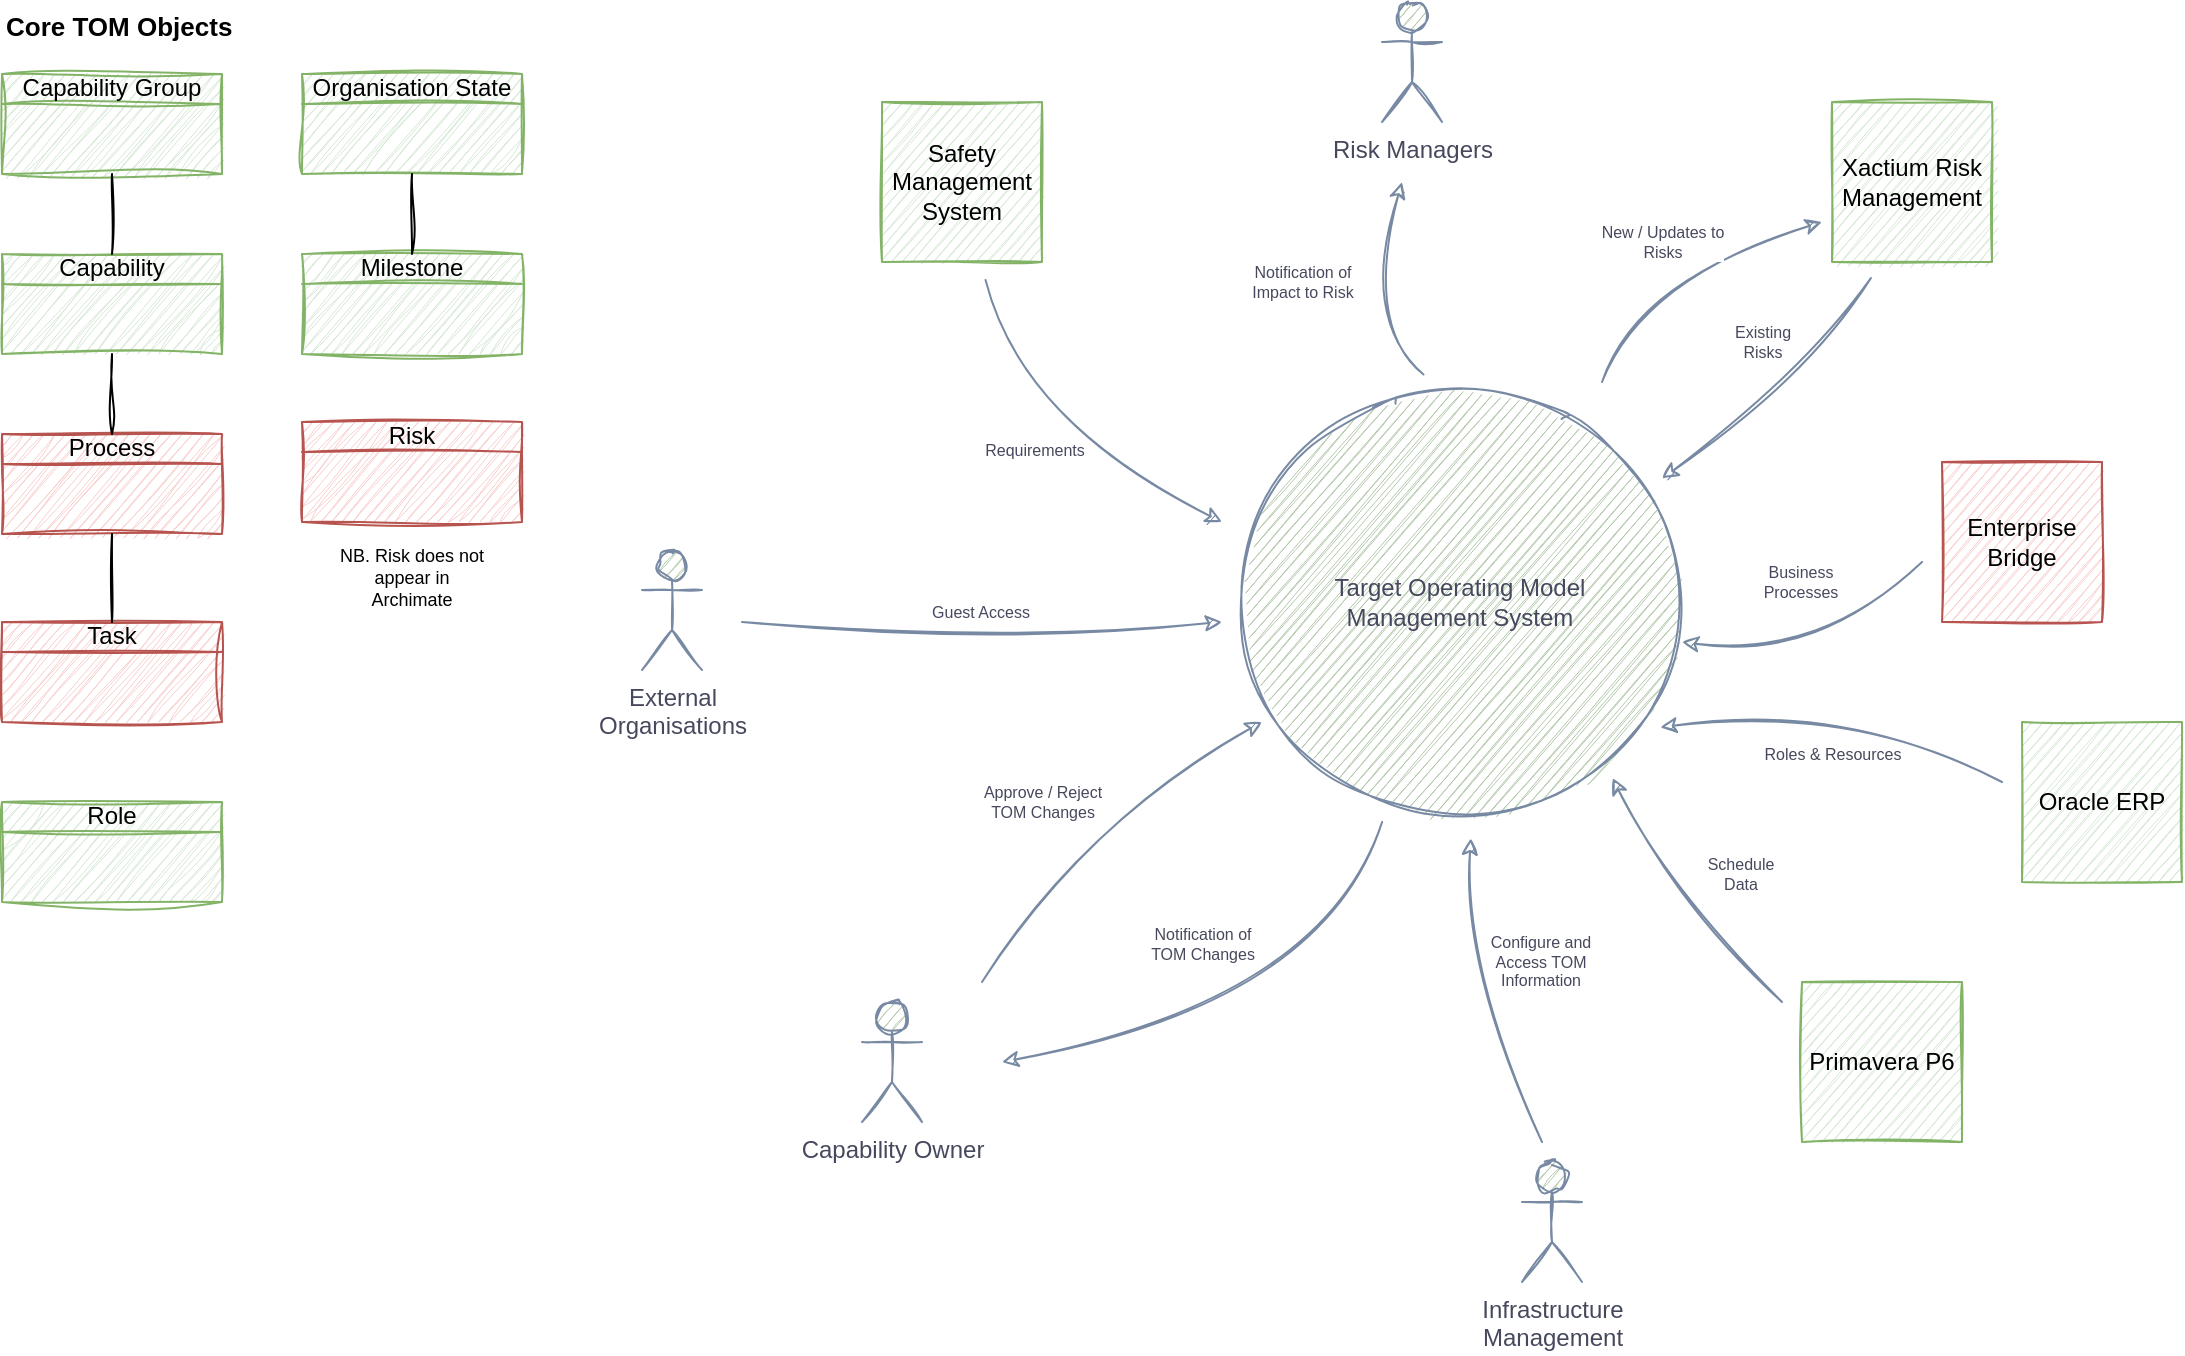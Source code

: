 <mxfile version="20.7.4" type="github">
  <diagram id="i1r-ZCTMSqfyBvfkEAix" name="IM TOM Context Diagram">
    <mxGraphModel dx="1259" dy="708" grid="1" gridSize="10" guides="1" tooltips="1" connect="1" arrows="1" fold="1" page="1" pageScale="1" pageWidth="1169" pageHeight="827" math="0" shadow="0">
      <root>
        <mxCell id="0" />
        <mxCell id="1" parent="0" />
        <mxCell id="qk3rGnHoOybyoq6jBVtu-4" value="Capability" style="html=1;outlineConnect=0;whiteSpace=wrap;fillColor=#d5e8d4;shape=mxgraph.archimate3.businessObject;overflow=fill;sketch=1;curveFitting=1;jiggle=2;strokeColor=#82b366;" parent="1" vertex="1">
          <mxGeometry x="30" y="166" width="110" height="50" as="geometry" />
        </mxCell>
        <mxCell id="5AEGeh9E4lXkHmSnKk7K-1" value="Target Operating Model &lt;br&gt;Management System" style="ellipse;whiteSpace=wrap;html=1;aspect=fixed;sketch=1;fillColor=#B2C9AB;strokeColor=#788AA3;fontColor=#46495D;" parent="1" vertex="1">
          <mxGeometry x="649" y="230" width="220" height="220" as="geometry" />
        </mxCell>
        <mxCell id="5AEGeh9E4lXkHmSnKk7K-2" value="Enterprise Bridge" style="whiteSpace=wrap;html=1;aspect=fixed;sketch=1;fillColor=#f8cecc;strokeColor=#b85450;" parent="1" vertex="1">
          <mxGeometry x="1000" y="270" width="80" height="80" as="geometry" />
        </mxCell>
        <mxCell id="5AEGeh9E4lXkHmSnKk7K-3" value="Primavera P6" style="whiteSpace=wrap;html=1;aspect=fixed;sketch=1;fillColor=#d5e8d4;strokeColor=#82b366;" parent="1" vertex="1">
          <mxGeometry x="930" y="530" width="80" height="80" as="geometry" />
        </mxCell>
        <mxCell id="5AEGeh9E4lXkHmSnKk7K-4" value="Xactium Risk Management" style="whiteSpace=wrap;html=1;aspect=fixed;sketch=1;fillColor=#d5e8d4;strokeColor=#82b366;" parent="1" vertex="1">
          <mxGeometry x="945" y="90" width="80" height="80" as="geometry" />
        </mxCell>
        <mxCell id="5AEGeh9E4lXkHmSnKk7K-5" value="Schedule&lt;br&gt;Data" style="curved=1;endArrow=classic;html=1;rounded=0;entryX=0.847;entryY=0.9;entryDx=0;entryDy=0;startArrow=none;startFill=0;endFill=1;entryPerimeter=0;sketch=1;strokeColor=#788AA3;fontColor=#46495D;fontSize=8;" parent="1" target="5AEGeh9E4lXkHmSnKk7K-1" edge="1">
          <mxGeometry x="-0.155" y="-30" width="50" height="50" relative="1" as="geometry">
            <mxPoint x="920" y="540" as="sourcePoint" />
            <mxPoint x="874.94" y="360.02" as="targetPoint" />
            <Array as="points">
              <mxPoint x="860" y="480" />
            </Array>
            <mxPoint as="offset" />
          </mxGeometry>
        </mxCell>
        <mxCell id="5AEGeh9E4lXkHmSnKk7K-6" value="Safety Management System" style="whiteSpace=wrap;html=1;aspect=fixed;sketch=1;fillColor=#d5e8d4;strokeColor=#82b366;" parent="1" vertex="1">
          <mxGeometry x="470" y="90" width="80" height="80" as="geometry" />
        </mxCell>
        <mxCell id="5AEGeh9E4lXkHmSnKk7K-7" value="Requirements" style="curved=1;endArrow=classic;html=1;rounded=0;startArrow=none;startFill=0;endFill=1;sketch=1;strokeColor=#788AA3;fontColor=#46495D;fontSize=8;exitX=0.647;exitY=1.113;exitDx=0;exitDy=0;exitPerimeter=0;" parent="1" source="5AEGeh9E4lXkHmSnKk7K-6" edge="1">
          <mxGeometry x="-0.081" y="-10" width="50" height="50" relative="1" as="geometry">
            <mxPoint x="720" y="150" as="sourcePoint" />
            <mxPoint x="640" y="300" as="targetPoint" />
            <Array as="points">
              <mxPoint x="540" y="250" />
            </Array>
            <mxPoint as="offset" />
          </mxGeometry>
        </mxCell>
        <mxCell id="5AEGeh9E4lXkHmSnKk7K-8" value="New / Updates to&lt;br&gt;Risks" style="curved=1;endArrow=classic;html=1;rounded=0;startArrow=none;startFill=0;endFill=1;sketch=1;strokeColor=#788AA3;fontColor=#46495D;fontSize=8;" parent="1" edge="1">
          <mxGeometry x="-0.058" y="14" width="50" height="50" relative="1" as="geometry">
            <mxPoint x="830" y="230" as="sourcePoint" />
            <mxPoint x="940" y="150" as="targetPoint" />
            <Array as="points">
              <mxPoint x="850" y="178" />
            </Array>
            <mxPoint as="offset" />
          </mxGeometry>
        </mxCell>
        <mxCell id="5AEGeh9E4lXkHmSnKk7K-9" value="Existing&lt;br&gt;Risks" style="curved=1;endArrow=classic;html=1;rounded=0;startArrow=none;startFill=0;endFill=1;sketch=1;strokeColor=#788AA3;fontColor=#46495D;fontSize=8;entryX=0.959;entryY=0.219;entryDx=0;entryDy=0;entryPerimeter=0;exitX=0.243;exitY=1.101;exitDx=0;exitDy=0;exitPerimeter=0;" parent="1" source="5AEGeh9E4lXkHmSnKk7K-4" target="5AEGeh9E4lXkHmSnKk7K-1" edge="1">
          <mxGeometry x="-0.23" y="-28" width="50" height="50" relative="1" as="geometry">
            <mxPoint x="980" y="190" as="sourcePoint" />
            <mxPoint x="950" y="160" as="targetPoint" />
            <Array as="points">
              <mxPoint x="930" y="230" />
            </Array>
            <mxPoint as="offset" />
          </mxGeometry>
        </mxCell>
        <mxCell id="5AEGeh9E4lXkHmSnKk7K-11" value="Risk Managers&lt;br&gt;" style="shape=umlActor;verticalLabelPosition=bottom;verticalAlign=top;html=1;outlineConnect=0;rounded=0;sketch=1;fillColor=#B2C9AB;strokeColor=#788AA3;fontColor=#46495D;" parent="1" vertex="1">
          <mxGeometry x="720" y="40" width="30" height="60" as="geometry" />
        </mxCell>
        <mxCell id="5AEGeh9E4lXkHmSnKk7K-12" value="Business&lt;br&gt;Processes" style="curved=1;endArrow=classic;html=1;rounded=0;startArrow=none;startFill=0;endFill=1;sketch=1;strokeColor=#788AA3;fontColor=#46495D;fontSize=8;" parent="1" edge="1">
          <mxGeometry x="-0.3" y="-35" width="50" height="50" relative="1" as="geometry">
            <mxPoint x="990" y="320" as="sourcePoint" />
            <mxPoint x="870" y="360" as="targetPoint" />
            <Array as="points">
              <mxPoint x="940" y="370" />
            </Array>
            <mxPoint x="-1" as="offset" />
          </mxGeometry>
        </mxCell>
        <mxCell id="5AEGeh9E4lXkHmSnKk7K-13" value="Guest Access" style="curved=1;endArrow=classic;html=1;rounded=0;startArrow=none;startFill=0;endFill=1;sketch=1;strokeColor=#788AA3;fontColor=#46495D;fontSize=8;" parent="1" edge="1">
          <mxGeometry x="-0.015" y="15" width="50" height="50" relative="1" as="geometry">
            <mxPoint x="400" y="350" as="sourcePoint" />
            <mxPoint x="640" y="350" as="targetPoint" />
            <Array as="points">
              <mxPoint x="520" y="360" />
            </Array>
            <mxPoint as="offset" />
          </mxGeometry>
        </mxCell>
        <mxCell id="5AEGeh9E4lXkHmSnKk7K-16" value="Infrastructure&lt;br&gt;Management" style="shape=umlActor;verticalLabelPosition=bottom;verticalAlign=top;html=1;outlineConnect=0;rounded=0;sketch=1;fillColor=#B2C9AB;strokeColor=#788AA3;fontColor=#46495D;" parent="1" vertex="1">
          <mxGeometry x="790" y="620" width="30" height="60" as="geometry" />
        </mxCell>
        <mxCell id="5AEGeh9E4lXkHmSnKk7K-17" value="Approve / Reject&lt;br&gt;TOM Changes" style="curved=1;endArrow=classic;html=1;rounded=0;startArrow=none;startFill=0;endFill=1;sketch=1;strokeColor=#788AA3;fontColor=#46495D;fontSize=8;" parent="1" edge="1">
          <mxGeometry x="-0.065" y="22" width="50" height="50" relative="1" as="geometry">
            <mxPoint x="520" y="530" as="sourcePoint" />
            <mxPoint x="660" y="400" as="targetPoint" />
            <Array as="points">
              <mxPoint x="570" y="450" />
            </Array>
            <mxPoint as="offset" />
          </mxGeometry>
        </mxCell>
        <mxCell id="5AEGeh9E4lXkHmSnKk7K-18" value="Notification of &lt;br&gt;TOM Changes" style="curved=1;endArrow=classic;html=1;rounded=0;startArrow=none;startFill=0;endFill=1;sketch=1;strokeColor=#788AA3;fontColor=#46495D;fontSize=8;exitX=0.323;exitY=1;exitDx=0;exitDy=0;exitPerimeter=0;" parent="1" source="5AEGeh9E4lXkHmSnKk7K-1" edge="1">
          <mxGeometry x="0.151" y="-41" width="50" height="50" relative="1" as="geometry">
            <mxPoint x="500" y="540" as="sourcePoint" />
            <mxPoint x="530" y="570" as="targetPoint" />
            <Array as="points">
              <mxPoint x="690" y="540" />
            </Array>
            <mxPoint y="1" as="offset" />
          </mxGeometry>
        </mxCell>
        <mxCell id="5AEGeh9E4lXkHmSnKk7K-19" value="Notification of&lt;br&gt;Impact to Risk" style="curved=1;endArrow=classic;html=1;rounded=0;startArrow=none;startFill=0;endFill=1;sketch=1;strokeColor=#788AA3;fontColor=#46495D;fontSize=8;exitX=0.417;exitY=-0.017;exitDx=0;exitDy=0;exitPerimeter=0;" parent="1" source="5AEGeh9E4lXkHmSnKk7K-1" edge="1">
          <mxGeometry x="-0.092" y="34" width="50" height="50" relative="1" as="geometry">
            <mxPoint x="530" y="540" as="sourcePoint" />
            <mxPoint x="730" y="130" as="targetPoint" />
            <Array as="points">
              <mxPoint x="710" y="200" />
            </Array>
            <mxPoint as="offset" />
          </mxGeometry>
        </mxCell>
        <mxCell id="5AEGeh9E4lXkHmSnKk7K-20" value="Capability Owner" style="shape=umlActor;verticalLabelPosition=bottom;verticalAlign=top;html=1;outlineConnect=0;rounded=0;sketch=1;fillColor=#B2C9AB;strokeColor=#788AA3;fontColor=#46495D;" parent="1" vertex="1">
          <mxGeometry x="460" y="540" width="30" height="60" as="geometry" />
        </mxCell>
        <mxCell id="5AEGeh9E4lXkHmSnKk7K-21" value="Configure and&lt;br&gt;Access TOM&lt;br&gt;Information" style="curved=1;endArrow=classic;html=1;rounded=0;entryX=0.525;entryY=1.037;entryDx=0;entryDy=0;startArrow=none;startFill=0;endFill=1;entryPerimeter=0;sketch=1;strokeColor=#788AA3;fontColor=#46495D;fontSize=8;" parent="1" target="5AEGeh9E4lXkHmSnKk7K-1" edge="1">
          <mxGeometry x="0.025" y="-37" width="50" height="50" relative="1" as="geometry">
            <mxPoint x="800" y="610" as="sourcePoint" />
            <mxPoint x="845.34" y="438" as="targetPoint" />
            <Array as="points">
              <mxPoint x="760" y="520" />
            </Array>
            <mxPoint x="-1" as="offset" />
          </mxGeometry>
        </mxCell>
        <mxCell id="5AEGeh9E4lXkHmSnKk7K-10" value="External&lt;br&gt;Organisations" style="shape=umlActor;verticalLabelPosition=bottom;verticalAlign=top;html=1;outlineConnect=0;rounded=0;sketch=1;fillColor=#B2C9AB;strokeColor=#788AA3;fontColor=#46495D;" parent="1" vertex="1">
          <mxGeometry x="350" y="314" width="30" height="60" as="geometry" />
        </mxCell>
        <mxCell id="qk3rGnHoOybyoq6jBVtu-1" value="Oracle ERP" style="whiteSpace=wrap;html=1;aspect=fixed;sketch=1;fillColor=#d5e8d4;strokeColor=#82b366;" parent="1" vertex="1">
          <mxGeometry x="1040" y="400" width="80" height="80" as="geometry" />
        </mxCell>
        <mxCell id="qk3rGnHoOybyoq6jBVtu-2" value="Roles &amp;amp; Resources" style="curved=1;endArrow=classic;html=1;rounded=0;entryX=0.955;entryY=0.785;entryDx=0;entryDy=0;startArrow=none;startFill=0;endFill=1;entryPerimeter=0;sketch=1;strokeColor=#788AA3;fontColor=#46495D;fontSize=8;" parent="1" target="5AEGeh9E4lXkHmSnKk7K-1" edge="1">
          <mxGeometry x="-0.092" y="26" width="50" height="50" relative="1" as="geometry">
            <mxPoint x="1030" y="430" as="sourcePoint" />
            <mxPoint x="845.34" y="438" as="targetPoint" />
            <Array as="points">
              <mxPoint x="950" y="390" />
            </Array>
            <mxPoint as="offset" />
          </mxGeometry>
        </mxCell>
        <mxCell id="qk3rGnHoOybyoq6jBVtu-3" value="Capability Group" style="html=1;outlineConnect=0;whiteSpace=wrap;fillColor=#d5e8d4;shape=mxgraph.archimate3.businessObject;overflow=fill;sketch=1;curveFitting=1;jiggle=2;strokeColor=#82b366;" parent="1" vertex="1">
          <mxGeometry x="30" y="76" width="110" height="50" as="geometry" />
        </mxCell>
        <mxCell id="qk3rGnHoOybyoq6jBVtu-5" value="Process" style="html=1;outlineConnect=0;whiteSpace=wrap;fillColor=#f8cecc;shape=mxgraph.archimate3.businessObject;overflow=fill;sketch=1;curveFitting=1;jiggle=2;strokeColor=#b85450;" parent="1" vertex="1">
          <mxGeometry x="30" y="256" width="110" height="50" as="geometry" />
        </mxCell>
        <mxCell id="qk3rGnHoOybyoq6jBVtu-7" value="" style="endArrow=none;html=1;rounded=0;entryX=0.5;entryY=1;entryDx=0;entryDy=0;entryPerimeter=0;sketch=1;curveFitting=1;jiggle=2;" parent="1" source="qk3rGnHoOybyoq6jBVtu-5" target="qk3rGnHoOybyoq6jBVtu-4" edge="1">
          <mxGeometry width="50" height="50" relative="1" as="geometry">
            <mxPoint x="150" y="276" as="sourcePoint" />
            <mxPoint x="200" y="226" as="targetPoint" />
          </mxGeometry>
        </mxCell>
        <mxCell id="qk3rGnHoOybyoq6jBVtu-8" value="" style="endArrow=none;html=1;rounded=0;entryX=0.5;entryY=1;entryDx=0;entryDy=0;entryPerimeter=0;exitX=0.5;exitY=0;exitDx=0;exitDy=0;exitPerimeter=0;sketch=1;curveFitting=1;jiggle=2;" parent="1" source="qk3rGnHoOybyoq6jBVtu-4" target="qk3rGnHoOybyoq6jBVtu-3" edge="1">
          <mxGeometry width="50" height="50" relative="1" as="geometry">
            <mxPoint x="95" y="266" as="sourcePoint" />
            <mxPoint x="95" y="226" as="targetPoint" />
          </mxGeometry>
        </mxCell>
        <mxCell id="qk3rGnHoOybyoq6jBVtu-9" value="Task" style="html=1;outlineConnect=0;whiteSpace=wrap;fillColor=#f8cecc;shape=mxgraph.archimate3.businessObject;overflow=fill;sketch=1;curveFitting=1;jiggle=2;strokeColor=#b85450;" parent="1" vertex="1">
          <mxGeometry x="30" y="350" width="110" height="50" as="geometry" />
        </mxCell>
        <mxCell id="qk3rGnHoOybyoq6jBVtu-10" value="" style="endArrow=none;html=1;rounded=0;entryX=0.5;entryY=1;entryDx=0;entryDy=0;entryPerimeter=0;sketch=1;curveFitting=1;jiggle=2;exitX=0.5;exitY=0;exitDx=0;exitDy=0;exitPerimeter=0;" parent="1" source="qk3rGnHoOybyoq6jBVtu-9" target="qk3rGnHoOybyoq6jBVtu-5" edge="1">
          <mxGeometry width="50" height="50" relative="1" as="geometry">
            <mxPoint x="95" y="266" as="sourcePoint" />
            <mxPoint x="95" y="226" as="targetPoint" />
          </mxGeometry>
        </mxCell>
        <mxCell id="qk3rGnHoOybyoq6jBVtu-11" value="Organisation State" style="html=1;outlineConnect=0;whiteSpace=wrap;fillColor=#d5e8d4;shape=mxgraph.archimate3.businessObject;overflow=fill;sketch=1;curveFitting=1;jiggle=2;strokeColor=#82b366;" parent="1" vertex="1">
          <mxGeometry x="180" y="76" width="110" height="50" as="geometry" />
        </mxCell>
        <mxCell id="qk3rGnHoOybyoq6jBVtu-12" value="Milestone" style="html=1;outlineConnect=0;whiteSpace=wrap;fillColor=#d5e8d4;shape=mxgraph.archimate3.businessObject;overflow=fill;sketch=1;curveFitting=1;jiggle=2;strokeColor=#82b366;" parent="1" vertex="1">
          <mxGeometry x="180" y="166" width="110" height="50" as="geometry" />
        </mxCell>
        <mxCell id="qk3rGnHoOybyoq6jBVtu-15" value="" style="endArrow=none;html=1;rounded=0;entryX=0.5;entryY=1;entryDx=0;entryDy=0;entryPerimeter=0;exitX=0.5;exitY=0;exitDx=0;exitDy=0;exitPerimeter=0;sketch=1;curveFitting=1;jiggle=2;" parent="1" source="qk3rGnHoOybyoq6jBVtu-12" target="qk3rGnHoOybyoq6jBVtu-11" edge="1">
          <mxGeometry width="50" height="50" relative="1" as="geometry">
            <mxPoint x="95" y="176" as="sourcePoint" />
            <mxPoint x="95" y="136" as="targetPoint" />
          </mxGeometry>
        </mxCell>
        <mxCell id="Qeo9wmbYOwmH1zV_UKUF-1" value="Core TOM Objects" style="text;strokeColor=none;fillColor=none;html=1;fontSize=13;fontStyle=1;verticalAlign=middle;align=left;" vertex="1" parent="1">
          <mxGeometry x="30" y="40" width="260" height="24" as="geometry" />
        </mxCell>
        <mxCell id="Qeo9wmbYOwmH1zV_UKUF-5" value="Risk" style="html=1;outlineConnect=0;whiteSpace=wrap;fillColor=#f8cecc;shape=mxgraph.archimate3.businessObject;overflow=fill;sketch=1;curveFitting=1;jiggle=2;strokeColor=#b85450;" vertex="1" parent="1">
          <mxGeometry x="180" y="250" width="110" height="50" as="geometry" />
        </mxCell>
        <mxCell id="Qeo9wmbYOwmH1zV_UKUF-6" value="Role" style="html=1;outlineConnect=0;whiteSpace=wrap;fillColor=#d5e8d4;shape=mxgraph.archimate3.businessObject;overflow=fill;sketch=1;curveFitting=1;jiggle=2;strokeColor=#82b366;" vertex="1" parent="1">
          <mxGeometry x="30" y="440" width="110" height="50" as="geometry" />
        </mxCell>
        <mxCell id="Qeo9wmbYOwmH1zV_UKUF-7" value="NB. Risk does not appear in Archimate" style="text;html=1;strokeColor=none;fillColor=none;align=center;verticalAlign=middle;whiteSpace=wrap;rounded=0;fontSize=9;" vertex="1" parent="1">
          <mxGeometry x="195" y="306" width="80" height="44" as="geometry" />
        </mxCell>
      </root>
    </mxGraphModel>
  </diagram>
</mxfile>
